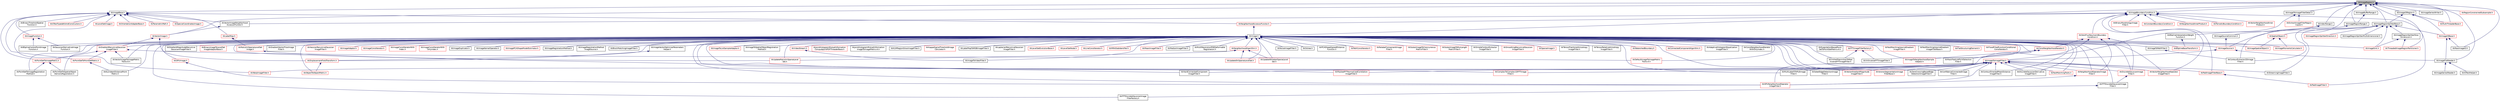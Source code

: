 digraph "itkImageRegion.h"
{
 // LATEX_PDF_SIZE
  edge [fontname="Helvetica",fontsize="10",labelfontname="Helvetica",labelfontsize="10"];
  node [fontname="Helvetica",fontsize="10",shape=record];
  Node1 [label="itkImageRegion.h",height=0.2,width=0.4,color="black", fillcolor="grey75", style="filled", fontcolor="black",tooltip=" "];
  Node1 -> Node2 [dir="back",color="midnightblue",fontsize="10",style="solid",fontname="Helvetica"];
  Node2 [label="itkImage.h",height=0.2,width=0.4,color="black", fillcolor="white", style="filled",URL="$itkImage_8h.html",tooltip=" "];
  Node2 -> Node3 [dir="back",color="midnightblue",fontsize="10",style="solid",fontname="Helvetica"];
  Node3 [label="itkAdaptiveHistogramEqualization\lImageFilter.h",height=0.2,width=0.4,color="black", fillcolor="white", style="filled",URL="$itkAdaptiveHistogramEqualizationImageFilter_8h.html",tooltip=" "];
  Node2 -> Node4 [dir="back",color="midnightblue",fontsize="10",style="solid",fontname="Helvetica"];
  Node4 [label="itkBSplineBaseTransform.h",height=0.2,width=0.4,color="red", fillcolor="white", style="filled",URL="$itkBSplineBaseTransform_8h.html",tooltip=" "];
  Node2 -> Node27 [dir="back",color="midnightblue",fontsize="10",style="solid",fontname="Helvetica"];
  Node27 [label="itkBSplineControlPointImage\lFunction.h",height=0.2,width=0.4,color="black", fillcolor="white", style="filled",URL="$itkBSplineControlPointImageFunction_8h.html",tooltip=" "];
  Node2 -> Node28 [dir="back",color="midnightblue",fontsize="10",style="solid",fontname="Helvetica"];
  Node28 [label="itkBinaryImageToLevelSet\lImageAdaptorBase.h",height=0.2,width=0.4,color="red", fillcolor="white", style="filled",URL="$itkBinaryImageToLevelSetImageAdaptorBase_8h.html",tooltip=" "];
  Node2 -> Node30 [dir="back",color="midnightblue",fontsize="10",style="solid",fontname="Helvetica"];
  Node30 [label="itkBlockMatchingImageFilter.h",height=0.2,width=0.4,color="black", fillcolor="white", style="filled",URL="$itkBlockMatchingImageFilter_8h.html",tooltip=" "];
  Node2 -> Node31 [dir="back",color="midnightblue",fontsize="10",style="solid",fontname="Helvetica"];
  Node31 [label="itkComplexToComplex1DFFTImage\lFilter.h",height=0.2,width=0.4,color="red", fillcolor="white", style="filled",URL="$itkComplexToComplex1DFFTImageFilter_8h.html",tooltip=" "];
  Node2 -> Node34 [dir="back",color="midnightblue",fontsize="10",style="solid",fontname="Helvetica"];
  Node34 [label="itkConfidenceConnectedImage\lFilter.h",height=0.2,width=0.4,color="black", fillcolor="white", style="filled",URL="$itkConfidenceConnectedImageFilter_8h.html",tooltip=" "];
  Node2 -> Node35 [dir="back",color="midnightblue",fontsize="10",style="solid",fontname="Helvetica"];
  Node35 [label="itkConnectedComponentAlgorithm.h",height=0.2,width=0.4,color="red", fillcolor="white", style="filled",URL="$itkConnectedComponentAlgorithm_8h.html",tooltip=" "];
  Node2 -> Node39 [dir="back",color="midnightblue",fontsize="10",style="solid",fontname="Helvetica"];
  Node39 [label="itkConstNeighborhoodIterator.h",height=0.2,width=0.4,color="red", fillcolor="white", style="filled",URL="$itkConstNeighborhoodIterator_8h.html",tooltip=" "];
  Node39 -> Node135 [dir="back",color="midnightblue",fontsize="10",style="solid",fontname="Helvetica"];
  Node135 [label="itkImageToNeighborhoodSample\lAdaptor.h",height=0.2,width=0.4,color="red", fillcolor="white", style="filled",URL="$itkImageToNeighborhoodSampleAdaptor_8h.html",tooltip=" "];
  Node39 -> Node144 [dir="back",color="midnightblue",fontsize="10",style="solid",fontname="Helvetica"];
  Node144 [label="itkMaskFeaturePointSelection\lFilter.h",height=0.2,width=0.4,color="black", fillcolor="white", style="filled",URL="$itkMaskFeaturePointSelectionFilter_8h.html",tooltip=" "];
  Node2 -> Node208 [dir="back",color="midnightblue",fontsize="10",style="solid",fontname="Helvetica"];
  Node208 [label="itkConstNeighborhoodIterator\lWithOnlyIndex.h",height=0.2,width=0.4,color="black", fillcolor="white", style="filled",URL="$itkConstNeighborhoodIteratorWithOnlyIndex_8h.html",tooltip=" "];
  Node2 -> Node209 [dir="back",color="midnightblue",fontsize="10",style="solid",fontname="Helvetica"];
  Node209 [label="itkContourDirectedMeanDistance\lImageFilter.h",height=0.2,width=0.4,color="black", fillcolor="white", style="filled",URL="$itkContourDirectedMeanDistanceImageFilter_8h.html",tooltip=" "];
  Node2 -> Node210 [dir="back",color="midnightblue",fontsize="10",style="solid",fontname="Helvetica"];
  Node210 [label="itkDefaultImageToImageMetric\lTraitsv4.h",height=0.2,width=0.4,color="red", fillcolor="white", style="filled",URL="$itkDefaultImageToImageMetricTraitsv4_8h.html",tooltip=" "];
  Node2 -> Node222 [dir="back",color="midnightblue",fontsize="10",style="solid",fontname="Helvetica"];
  Node222 [label="itkDiscreteGaussianDerivative\lImageFilter.h",height=0.2,width=0.4,color="black", fillcolor="white", style="filled",URL="$itkDiscreteGaussianDerivativeImageFilter_8h.html",tooltip=" "];
  Node2 -> Node223 [dir="back",color="midnightblue",fontsize="10",style="solid",fontname="Helvetica"];
  Node223 [label="itkDiscreteGaussianImage\lFilter.h",height=0.2,width=0.4,color="red", fillcolor="white", style="filled",URL="$itkDiscreteGaussianImageFilter_8h.html",tooltip=" "];
  Node223 -> Node224 [dir="back",color="midnightblue",fontsize="10",style="solid",fontname="Helvetica"];
  Node224 [label="itkFFTDiscreteGaussianImage\lFilter.h",height=0.2,width=0.4,color="black", fillcolor="white", style="filled",URL="$itkFFTDiscreteGaussianImageFilter_8h.html",tooltip=" "];
  Node224 -> Node225 [dir="back",color="midnightblue",fontsize="10",style="solid",fontname="Helvetica"];
  Node225 [label="itkFFTDiscreteGaussianImage\lFilterFactory.h",height=0.2,width=0.4,color="black", fillcolor="white", style="filled",URL="$itkFFTDiscreteGaussianImageFilterFactory_8h.html",tooltip=" "];
  Node2 -> Node227 [dir="back",color="midnightblue",fontsize="10",style="solid",fontname="Helvetica"];
  Node227 [label="itkDisplacementFieldTransform.h",height=0.2,width=0.4,color="red", fillcolor="white", style="filled",URL="$itkDisplacementFieldTransform_8h.html",tooltip=" "];
  Node227 -> Node233 [dir="back",color="midnightblue",fontsize="10",style="solid",fontname="Helvetica"];
  Node233 [label="itkObjectToObjectMetric.h",height=0.2,width=0.4,color="red", fillcolor="white", style="filled",URL="$itkObjectToObjectMetric_8h.html",tooltip=" "];
  Node2 -> Node245 [dir="back",color="midnightblue",fontsize="10",style="solid",fontname="Helvetica"];
  Node245 [label="itkEuclideanDistancePoint\lMetric.h",height=0.2,width=0.4,color="black", fillcolor="white", style="filled",URL="$itkEuclideanDistancePointMetric_8h.html",tooltip=" "];
  Node2 -> Node238 [dir="back",color="midnightblue",fontsize="10",style="solid",fontname="Helvetica"];
  Node238 [label="itkExpectationBasedPoint\lSetToPointSetMetricv4.h",height=0.2,width=0.4,color="black", fillcolor="white", style="filled",URL="$itkExpectationBasedPointSetToPointSetMetricv4_8h.html",tooltip=" "];
  Node2 -> Node224 [dir="back",color="midnightblue",fontsize="10",style="solid",fontname="Helvetica"];
  Node2 -> Node225 [dir="back",color="midnightblue",fontsize="10",style="solid",fontname="Helvetica"];
  Node2 -> Node246 [dir="back",color="midnightblue",fontsize="10",style="solid",fontname="Helvetica"];
  Node246 [label="itkFFTImageFilterFactory.h",height=0.2,width=0.4,color="red", fillcolor="white", style="filled",URL="$itkFFTImageFilterFactory_8h.html",tooltip=" "];
  Node246 -> Node257 [dir="back",color="midnightblue",fontsize="10",style="solid",fontname="Helvetica"];
  Node257 [label="itkVnlHalfHermitianToReal\lInverseFFTImageFilter.h",height=0.2,width=0.4,color="black", fillcolor="white", style="filled",URL="$itkVnlHalfHermitianToRealInverseFFTImageFilter_8h.html",tooltip=" "];
  Node246 -> Node259 [dir="back",color="midnightblue",fontsize="10",style="solid",fontname="Helvetica"];
  Node259 [label="itkVnlInverseFFTImageFilter.h",height=0.2,width=0.4,color="black", fillcolor="white", style="filled",URL="$itkVnlInverseFFTImageFilter_8h.html",tooltip=" "];
  Node2 -> Node261 [dir="back",color="midnightblue",fontsize="10",style="solid",fontname="Helvetica"];
  Node261 [label="itkFastMarchingTraits.h",height=0.2,width=0.4,color="red", fillcolor="white", style="filled",URL="$itkFastMarchingTraits_8h.html",tooltip=" "];
  Node2 -> Node269 [dir="back",color="midnightblue",fontsize="10",style="solid",fontname="Helvetica"];
  Node269 [label="itkFastMarchingUpwindGradient\lImageFilter.h",height=0.2,width=0.4,color="red", fillcolor="white", style="filled",URL="$itkFastMarchingUpwindGradientImageFilter_8h.html",tooltip=" "];
  Node2 -> Node185 [dir="back",color="midnightblue",fontsize="10",style="solid",fontname="Helvetica"];
  Node185 [label="itkFastMarchingUpwindGradient\lImageFilterBase.h",height=0.2,width=0.4,color="black", fillcolor="white", style="filled",URL="$itkFastMarchingUpwindGradientImageFilterBase_8h.html",tooltip=" "];
  Node2 -> Node271 [dir="back",color="midnightblue",fontsize="10",style="solid",fontname="Helvetica"];
  Node271 [label="itkFlatStructuringElement.h",height=0.2,width=0.4,color="red", fillcolor="white", style="filled",URL="$itkFlatStructuringElement_8h.html",tooltip=" "];
  Node2 -> Node274 [dir="back",color="midnightblue",fontsize="10",style="solid",fontname="Helvetica"];
  Node274 [label="itkFloodFilledFunctionConditional\lConstIterator.h",height=0.2,width=0.4,color="red", fillcolor="white", style="filled",URL="$itkFloodFilledFunctionConditionalConstIterator_8h.html",tooltip=" "];
  Node2 -> Node279 [dir="back",color="midnightblue",fontsize="10",style="solid",fontname="Helvetica"];
  Node279 [label="itkGPUImage.h",height=0.2,width=0.4,color="red", fillcolor="white", style="filled",URL="$itkGPUImage_8h.html",tooltip=" "];
  Node279 -> Node289 [dir="back",color="midnightblue",fontsize="10",style="solid",fontname="Helvetica"];
  Node289 [label="itkGPUNeighborhoodOperator\lImageFilter.h",height=0.2,width=0.4,color="red", fillcolor="white", style="filled",URL="$itkGPUNeighborhoodOperatorImageFilter_8h.html",tooltip=" "];
  Node2 -> Node289 [dir="back",color="midnightblue",fontsize="10",style="solid",fontname="Helvetica"];
  Node2 -> Node291 [dir="back",color="midnightblue",fontsize="10",style="solid",fontname="Helvetica"];
  Node291 [label="itkGaussianDerivativeImage\lFunction.h",height=0.2,width=0.4,color="black", fillcolor="white", style="filled",URL="$itkGaussianDerivativeImageFunction_8h.html",tooltip=" "];
  Node2 -> Node292 [dir="back",color="midnightblue",fontsize="10",style="solid",fontname="Helvetica"];
  Node292 [label="itkGradientMagnitudeRecursive\lGaussianImageFilter.h",height=0.2,width=0.4,color="black", fillcolor="white", style="filled",URL="$itkGradientMagnitudeRecursiveGaussianImageFilter_8h.html",tooltip=" "];
  Node2 -> Node293 [dir="back",color="midnightblue",fontsize="10",style="solid",fontname="Helvetica"];
  Node293 [label="itkGradientRecursiveGaussian\lImageFilter.h",height=0.2,width=0.4,color="red", fillcolor="white", style="filled",URL="$itkGradientRecursiveGaussianImageFilter_8h.html",tooltip=" "];
  Node293 -> Node210 [dir="back",color="midnightblue",fontsize="10",style="solid",fontname="Helvetica"];
  Node293 -> Node294 [dir="back",color="midnightblue",fontsize="10",style="solid",fontname="Helvetica"];
  Node294 [label="itkPointSetToImageMetric.h",height=0.2,width=0.4,color="red", fillcolor="white", style="filled",URL="$itkPointSetToImageMetric_8h.html",tooltip=" "];
  Node294 -> Node298 [dir="back",color="midnightblue",fontsize="10",style="solid",fontname="Helvetica"];
  Node298 [label="itkPointSetToImageRegistration\lMethod.h",height=0.2,width=0.4,color="black", fillcolor="white", style="filled",URL="$itkPointSetToImageRegistrationMethod_8h.html",tooltip=" "];
  Node294 -> Node299 [dir="back",color="midnightblue",fontsize="10",style="solid",fontname="Helvetica"];
  Node299 [label="itkPointSetToSpatialObject\lDemonsRegistration.h",height=0.2,width=0.4,color="black", fillcolor="white", style="filled",URL="$itkPointSetToSpatialObjectDemonsRegistration_8h.html",tooltip=" "];
  Node293 -> Node300 [dir="back",color="midnightblue",fontsize="10",style="solid",fontname="Helvetica"];
  Node300 [label="itkPointSetToPointSetMetric.h",height=0.2,width=0.4,color="red", fillcolor="white", style="filled",URL="$itkPointSetToPointSetMetric_8h.html",tooltip=" "];
  Node300 -> Node245 [dir="back",color="midnightblue",fontsize="10",style="solid",fontname="Helvetica"];
  Node293 -> Node302 [dir="back",color="midnightblue",fontsize="10",style="solid",fontname="Helvetica"];
  Node302 [label="itkVectorImageToImageMetric\lTraitsv4.h",height=0.2,width=0.4,color="black", fillcolor="white", style="filled",URL="$itkVectorImageToImageMetricTraitsv4_8h.html",tooltip=" "];
  Node2 -> Node303 [dir="back",color="midnightblue",fontsize="10",style="solid",fontname="Helvetica"];
  Node303 [label="itkGradientVectorFlowImage\lFilter.h",height=0.2,width=0.4,color="black", fillcolor="white", style="filled",URL="$itkGradientVectorFlowImageFilter_8h.html",tooltip=" "];
  Node2 -> Node304 [dir="back",color="midnightblue",fontsize="10",style="solid",fontname="Helvetica"];
  Node304 [label="itkHardConnectedComponent\lImageFilter.h",height=0.2,width=0.4,color="black", fillcolor="white", style="filled",URL="$itkHardConnectedComponentImageFilter_8h.html",tooltip=" "];
  Node2 -> Node305 [dir="back",color="midnightblue",fontsize="10",style="solid",fontname="Helvetica"];
  Node305 [label="itkHessianRecursiveGaussian\lImageFilter.h",height=0.2,width=0.4,color="red", fillcolor="white", style="filled",URL="$itkHessianRecursiveGaussianImageFilter_8h.html",tooltip=" "];
  Node2 -> Node307 [dir="back",color="midnightblue",fontsize="10",style="solid",fontname="Helvetica"];
  Node307 [label="itkImageAdaptor.h",height=0.2,width=0.4,color="red", fillcolor="white", style="filled",URL="$itkImageAdaptor_8h.html",tooltip=" "];
  Node2 -> Node334 [dir="back",color="midnightblue",fontsize="10",style="solid",fontname="Helvetica"];
  Node334 [label="itkImageConstIterator.h",height=0.2,width=0.4,color="red", fillcolor="white", style="filled",URL="$itkImageConstIterator_8h.html",tooltip=" "];
  Node2 -> Node381 [dir="back",color="midnightblue",fontsize="10",style="solid",fontname="Helvetica"];
  Node381 [label="itkImageConstIteratorWith\lIndex.h",height=0.2,width=0.4,color="red", fillcolor="white", style="filled",URL="$itkImageConstIteratorWithIndex_8h.html",tooltip=" "];
  Node2 -> Node525 [dir="back",color="midnightblue",fontsize="10",style="solid",fontname="Helvetica"];
  Node525 [label="itkImageConstIteratorWith\lOnlyIndex.h",height=0.2,width=0.4,color="red", fillcolor="white", style="filled",URL="$itkImageConstIteratorWithOnlyIndex_8h.html",tooltip=" "];
  Node2 -> Node528 [dir="back",color="midnightblue",fontsize="10",style="solid",fontname="Helvetica"];
  Node528 [label="itkImageDuplicator.h",height=0.2,width=0.4,color="black", fillcolor="white", style="filled",URL="$itkImageDuplicator_8h.html",tooltip=" "];
  Node2 -> Node529 [dir="back",color="midnightblue",fontsize="10",style="solid",fontname="Helvetica"];
  Node529 [label="itkImageKernelOperator.h",height=0.2,width=0.4,color="black", fillcolor="white", style="filled",URL="$itkImageKernelOperator_8h.html",tooltip=" "];
  Node2 -> Node530 [dir="back",color="midnightblue",fontsize="10",style="solid",fontname="Helvetica"];
  Node530 [label="itkImageMomentsCalculator.h",height=0.2,width=0.4,color="red", fillcolor="white", style="filled",URL="$itkImageMomentsCalculator_8h.html",tooltip=" "];
  Node2 -> Node355 [dir="back",color="midnightblue",fontsize="10",style="solid",fontname="Helvetica"];
  Node355 [label="itkImagePCAShapeModelEstimator.h",height=0.2,width=0.4,color="red", fillcolor="white", style="filled",URL="$itkImagePCAShapeModelEstimator_8h.html",tooltip=" "];
  Node2 -> Node17 [dir="back",color="midnightblue",fontsize="10",style="solid",fontname="Helvetica"];
  Node17 [label="itkImageRegistrationMethod.h",height=0.2,width=0.4,color="black", fillcolor="white", style="filled",URL="$itkImageRegistrationMethod_8h.html",tooltip=" "];
  Node2 -> Node406 [dir="back",color="midnightblue",fontsize="10",style="solid",fontname="Helvetica"];
  Node406 [label="itkImageRegistrationMethod\lImageSource.h",height=0.2,width=0.4,color="black", fillcolor="white", style="filled",URL="$itkImageRegistrationMethodImageSource_8h.html",tooltip=" "];
  Node2 -> Node533 [dir="back",color="midnightblue",fontsize="10",style="solid",fontname="Helvetica"];
  Node533 [label="itkImageSink.h",height=0.2,width=0.4,color="red", fillcolor="white", style="filled",URL="$itkImageSink_8h.html",tooltip=" "];
  Node2 -> Node553 [dir="back",color="midnightblue",fontsize="10",style="solid",fontname="Helvetica"];
  Node553 [label="itkImageSource.h",height=0.2,width=0.4,color="red", fillcolor="white", style="filled",URL="$itkImageSource_8h.html",tooltip=" "];
  Node553 -> Node560 [dir="back",color="midnightblue",fontsize="10",style="solid",fontname="Helvetica"];
  Node560 [label="itkImageFileReader.h",height=0.2,width=0.4,color="black", fillcolor="white", style="filled",URL="$itkImageFileReader_8h.html",tooltip=" "];
  Node560 -> Node561 [dir="back",color="midnightblue",fontsize="10",style="solid",fontname="Helvetica"];
  Node561 [label="itkIOTestHelper.h",height=0.2,width=0.4,color="black", fillcolor="white", style="filled",URL="$itkIOTestHelper_8h.html",tooltip=" "];
  Node560 -> Node562 [dir="back",color="midnightblue",fontsize="10",style="solid",fontname="Helvetica"];
  Node562 [label="itkImageSeriesReader.h",height=0.2,width=0.4,color="black", fillcolor="white", style="filled",URL="$itkImageSeriesReader_8h.html",tooltip=" "];
  Node553 -> Node563 [dir="back",color="midnightblue",fontsize="10",style="solid",fontname="Helvetica"];
  Node563 [label="itkImageToImageFilter.h",height=0.2,width=0.4,color="red", fillcolor="white", style="filled",URL="$itkImageToImageFilter_8h.html",tooltip=" "];
  Node563 -> Node31 [dir="back",color="midnightblue",fontsize="10",style="solid",fontname="Helvetica"];
  Node563 -> Node34 [dir="back",color="midnightblue",fontsize="10",style="solid",fontname="Helvetica"];
  Node563 -> Node209 [dir="back",color="midnightblue",fontsize="10",style="solid",fontname="Helvetica"];
  Node563 -> Node222 [dir="back",color="midnightblue",fontsize="10",style="solid",fontname="Helvetica"];
  Node563 -> Node223 [dir="back",color="midnightblue",fontsize="10",style="solid",fontname="Helvetica"];
  Node563 -> Node261 [dir="back",color="midnightblue",fontsize="10",style="solid",fontname="Helvetica"];
  Node563 -> Node289 [dir="back",color="midnightblue",fontsize="10",style="solid",fontname="Helvetica"];
  Node563 -> Node304 [dir="back",color="midnightblue",fontsize="10",style="solid",fontname="Helvetica"];
  Node563 -> Node726 [dir="back",color="midnightblue",fontsize="10",style="solid",fontname="Helvetica"];
  Node726 [label="itkMaskedFFTNormalizedCorrelation\lImageFilter.h",height=0.2,width=0.4,color="red", fillcolor="white", style="filled",URL="$itkMaskedFFTNormalizedCorrelationImageFilter_8h.html",tooltip=" "];
  Node563 -> Node372 [dir="back",color="midnightblue",fontsize="10",style="solid",fontname="Helvetica"];
  Node372 [label="itkMultiLabelSTAPLEImage\lFilter.h",height=0.2,width=0.4,color="black", fillcolor="white", style="filled",URL="$itkMultiLabelSTAPLEImageFilter_8h.html",tooltip=" "];
  Node563 -> Node734 [dir="back",color="midnightblue",fontsize="10",style="solid",fontname="Helvetica"];
  Node734 [label="itkNeighborhoodOperatorImage\lFilter.h",height=0.2,width=0.4,color="red", fillcolor="white", style="filled",URL="$itkNeighborhoodOperatorImageFilter_8h.html",tooltip=" "];
  Node734 -> Node289 [dir="back",color="midnightblue",fontsize="10",style="solid",fontname="Helvetica"];
  Node563 -> Node739 [dir="back",color="midnightblue",fontsize="10",style="solid",fontname="Helvetica"];
  Node739 [label="itkPadImageFilterBase.h",height=0.2,width=0.4,color="red", fillcolor="white", style="filled",URL="$itkPadImageFilterBase_8h.html",tooltip=" "];
  Node739 -> Node741 [dir="back",color="midnightblue",fontsize="10",style="solid",fontname="Helvetica"];
  Node741 [label="itkPadImageFilter.h",height=0.2,width=0.4,color="red", fillcolor="white", style="filled",URL="$itkPadImageFilter_8h.html",tooltip=" "];
  Node563 -> Node772 [dir="back",color="midnightblue",fontsize="10",style="solid",fontname="Helvetica"];
  Node772 [label="itkSobelEdgeDetectionImage\lFilter.h",height=0.2,width=0.4,color="black", fillcolor="white", style="filled",URL="$itkSobelEdgeDetectionImageFilter_8h.html",tooltip=" "];
  Node563 -> Node773 [dir="back",color="midnightblue",fontsize="10",style="solid",fontname="Helvetica"];
  Node773 [label="itkStreamingImageFilter.h",height=0.2,width=0.4,color="black", fillcolor="white", style="filled",URL="$itkStreamingImageFilter_8h.html",tooltip=" "];
  Node563 -> Node203 [dir="back",color="midnightblue",fontsize="10",style="solid",fontname="Helvetica"];
  Node203 [label="itkVectorGradientMagnitude\lImageFilter.h",height=0.2,width=0.4,color="red", fillcolor="white", style="filled",URL="$itkVectorGradientMagnitudeImageFilter_8h.html",tooltip=" "];
  Node563 -> Node779 [dir="back",color="midnightblue",fontsize="10",style="solid",fontname="Helvetica"];
  Node779 [label="itkVectorNeighborhoodOperator\lImageFilter.h",height=0.2,width=0.4,color="red", fillcolor="white", style="filled",URL="$itkVectorNeighborhoodOperatorImageFilter_8h.html",tooltip=" "];
  Node563 -> Node780 [dir="back",color="midnightblue",fontsize="10",style="solid",fontname="Helvetica"];
  Node780 [label="itkVoronoiSegmentationImage\lFilterBase.h",height=0.2,width=0.4,color="red", fillcolor="white", style="filled",URL="$itkVoronoiSegmentationImageFilterBase_8h.html",tooltip=" "];
  Node563 -> Node787 [dir="back",color="midnightblue",fontsize="10",style="solid",fontname="Helvetica"];
  Node787 [label="itkWarpImageFilter.h",height=0.2,width=0.4,color="red", fillcolor="white", style="filled",URL="$itkWarpImageFilter_8h.html",tooltip=" "];
  Node563 -> Node790 [dir="back",color="midnightblue",fontsize="10",style="solid",fontname="Helvetica"];
  Node790 [label="itkZeroCrossingBasedEdge\lDetectionImageFilter.h",height=0.2,width=0.4,color="black", fillcolor="white", style="filled",URL="$itkZeroCrossingBasedEdgeDetectionImageFilter_8h.html",tooltip=" "];
  Node2 -> Node802 [dir="back",color="midnightblue",fontsize="10",style="solid",fontname="Helvetica"];
  Node802 [label="itkImageSpatialObject.h",height=0.2,width=0.4,color="red", fillcolor="white", style="filled",URL="$itkImageSpatialObject_8h.html",tooltip=" "];
  Node2 -> Node360 [dir="back",color="midnightblue",fontsize="10",style="solid",fontname="Helvetica"];
  Node360 [label="itkImageToListSampleAdaptor.h",height=0.2,width=0.4,color="red", fillcolor="white", style="filled",URL="$itkImageToListSampleAdaptor_8h.html",tooltip=" "];
  Node2 -> Node135 [dir="back",color="midnightblue",fontsize="10",style="solid",fontname="Helvetica"];
  Node2 -> Node804 [dir="back",color="midnightblue",fontsize="10",style="solid",fontname="Helvetica"];
  Node804 [label="itkImageToPathFilter.h",height=0.2,width=0.4,color="black", fillcolor="white", style="filled",URL="$itkImageToPathFilter_8h.html",tooltip=" "];
  Node804 -> Node349 [dir="back",color="midnightblue",fontsize="10",style="solid",fontname="Helvetica"];
  Node349 [label="itkContourExtractor2DImage\lFilter.h",height=0.2,width=0.4,color="black", fillcolor="white", style="filled",URL="$itkContourExtractor2DImageFilter_8h.html",tooltip=" "];
  Node2 -> Node805 [dir="back",color="midnightblue",fontsize="10",style="solid",fontname="Helvetica"];
  Node805 [label="itkImageToSpatialObjectRegistration\lMethod.h",height=0.2,width=0.4,color="black", fillcolor="white", style="filled",URL="$itkImageToSpatialObjectRegistrationMethod_8h.html",tooltip=" "];
  Node2 -> Node806 [dir="back",color="midnightblue",fontsize="10",style="solid",fontname="Helvetica"];
  Node806 [label="itkImageToVideoFilter.h",height=0.2,width=0.4,color="black", fillcolor="white", style="filled",URL="$itkImageToVideoFilter_8h.html",tooltip=" "];
  Node2 -> Node807 [dir="back",color="midnightblue",fontsize="10",style="solid",fontname="Helvetica"];
  Node807 [label="itkImageVectorOptimizerParameters\lHelper.h",height=0.2,width=0.4,color="black", fillcolor="white", style="filled",URL="$itkImageVectorOptimizerParametersHelper_8h.html",tooltip=" "];
  Node807 -> Node227 [dir="back",color="midnightblue",fontsize="10",style="solid",fontname="Helvetica"];
  Node2 -> Node808 [dir="back",color="midnightblue",fontsize="10",style="solid",fontname="Helvetica"];
  Node808 [label="itkJointHistogramMutualInformation\lComputeJointPDFThreaderBase.h",height=0.2,width=0.4,color="red", fillcolor="white", style="filled",URL="$itkJointHistogramMutualInformationComputeJointPDFThreaderBase_8h.html",tooltip=" "];
  Node2 -> Node219 [dir="back",color="midnightblue",fontsize="10",style="solid",fontname="Helvetica"];
  Node219 [label="itkJointHistogramMutualInformation\lImageToImageMetricv4.h",height=0.2,width=0.4,color="black", fillcolor="white", style="filled",URL="$itkJointHistogramMutualInformationImageToImageMetricv4_8h.html",tooltip=" "];
  Node2 -> Node367 [dir="back",color="midnightblue",fontsize="10",style="solid",fontname="Helvetica"];
  Node367 [label="itkKLMRegionGrowImageFilter.h",height=0.2,width=0.4,color="black", fillcolor="white", style="filled",URL="$itkKLMRegionGrowImageFilter_8h.html",tooltip=" "];
  Node2 -> Node810 [dir="back",color="midnightblue",fontsize="10",style="solid",fontname="Helvetica"];
  Node810 [label="itkKappaSigmaThresholdImage\lCalculator.h",height=0.2,width=0.4,color="red", fillcolor="white", style="filled",URL="$itkKappaSigmaThresholdImageCalculator_8h.html",tooltip=" "];
  Node2 -> Node720 [dir="back",color="midnightblue",fontsize="10",style="solid",fontname="Helvetica"];
  Node720 [label="itkLabelMapToRGBImageFilter.h",height=0.2,width=0.4,color="black", fillcolor="white", style="filled",URL="$itkLabelMapToRGBImageFilter_8h.html",tooltip=" "];
  Node2 -> Node660 [dir="back",color="midnightblue",fontsize="10",style="solid",fontname="Helvetica"];
  Node660 [label="itkLaplacianRecursiveGaussian\lImageFilter.h",height=0.2,width=0.4,color="black", fillcolor="white", style="filled",URL="$itkLaplacianRecursiveGaussianImageFilter_8h.html",tooltip=" "];
  Node2 -> Node410 [dir="back",color="midnightblue",fontsize="10",style="solid",fontname="Helvetica"];
  Node410 [label="itkLevelSetEvolutionBase.h",height=0.2,width=0.4,color="red", fillcolor="white", style="filled",URL="$itkLevelSetEvolutionBase_8h.html",tooltip=" "];
  Node2 -> Node811 [dir="back",color="midnightblue",fontsize="10",style="solid",fontname="Helvetica"];
  Node811 [label="itkLevelSetNode.h",height=0.2,width=0.4,color="red", fillcolor="white", style="filled",URL="$itkLevelSetNode_8h.html",tooltip=" "];
  Node2 -> Node817 [dir="back",color="midnightblue",fontsize="10",style="solid",fontname="Helvetica"];
  Node817 [label="itkLineConstIterator.h",height=0.2,width=0.4,color="red", fillcolor="white", style="filled",URL="$itkLineConstIterator_8h.html",tooltip=" "];
  Node2 -> Node819 [dir="back",color="midnightblue",fontsize="10",style="solid",fontname="Helvetica"];
  Node819 [label="itkMRASlabIdentifier.h",height=0.2,width=0.4,color="red", fillcolor="white", style="filled",URL="$itkMRASlabIdentifier_8h.html",tooltip=" "];
  Node2 -> Node820 [dir="back",color="midnightblue",fontsize="10",style="solid",fontname="Helvetica"];
  Node820 [label="itkMalcolmSparseLevelSet\lImage.h",height=0.2,width=0.4,color="red", fillcolor="white", style="filled",URL="$itkMalcolmSparseLevelSetImage_8h.html",tooltip=" "];
  Node820 -> Node175 [dir="back",color="midnightblue",fontsize="10",style="solid",fontname="Helvetica"];
  Node175 [label="itkUpdateMalcolmSparseLevel\lSet.h",height=0.2,width=0.4,color="red", fillcolor="white", style="filled",URL="$itkUpdateMalcolmSparseLevelSet_8h.html",tooltip=" "];
  Node2 -> Node144 [dir="back",color="midnightblue",fontsize="10",style="solid",fontname="Helvetica"];
  Node2 -> Node726 [dir="back",color="midnightblue",fontsize="10",style="solid",fontname="Helvetica"];
  Node2 -> Node452 [dir="back",color="midnightblue",fontsize="10",style="solid",fontname="Helvetica"];
  Node452 [label="itkMeanImageFilter.h",height=0.2,width=0.4,color="red", fillcolor="white", style="filled",URL="$itkMeanImageFilter_8h.html",tooltip=" "];
  Node2 -> Node453 [dir="back",color="midnightblue",fontsize="10",style="solid",fontname="Helvetica"];
  Node453 [label="itkMedianImageFilter.h",height=0.2,width=0.4,color="black", fillcolor="white", style="filled",URL="$itkMedianImageFilter_8h.html",tooltip=" "];
  Node2 -> Node372 [dir="back",color="midnightblue",fontsize="10",style="solid",fontname="Helvetica"];
  Node2 -> Node81 [dir="back",color="midnightblue",fontsize="10",style="solid",fontname="Helvetica"];
  Node81 [label="itkMultiResolutionPDEDeformable\lRegistration.h",height=0.2,width=0.4,color="black", fillcolor="white", style="filled",URL="$itkMultiResolutionPDEDeformableRegistration_8h.html",tooltip=" "];
  Node2 -> Node198 [dir="back",color="midnightblue",fontsize="10",style="solid",fontname="Helvetica"];
  Node198 [label="itkNeighborhoodAlgorithm.h",height=0.2,width=0.4,color="red", fillcolor="white", style="filled",URL="$itkNeighborhoodAlgorithm_8h.html",tooltip=" "];
  Node198 -> Node175 [dir="back",color="midnightblue",fontsize="10",style="solid",fontname="Helvetica"];
  Node198 -> Node177 [dir="back",color="midnightblue",fontsize="10",style="solid",fontname="Helvetica"];
  Node177 [label="itkUpdateShiSparseLevelSet.h",height=0.2,width=0.4,color="red", fillcolor="white", style="filled",URL="$itkUpdateShiSparseLevelSet_8h.html",tooltip=" "];
  Node198 -> Node178 [dir="back",color="midnightblue",fontsize="10",style="solid",fontname="Helvetica"];
  Node178 [label="itkUpdateWhitakerSparseLevel\lSet.h",height=0.2,width=0.4,color="red", fillcolor="white", style="filled",URL="$itkUpdateWhitakerSparseLevelSet_8h.html",tooltip=" "];
  Node2 -> Node734 [dir="back",color="midnightblue",fontsize="10",style="solid",fontname="Helvetica"];
  Node2 -> Node454 [dir="back",color="midnightblue",fontsize="10",style="solid",fontname="Helvetica"];
  Node454 [label="itkNoiseImageFilter.h",height=0.2,width=0.4,color="black", fillcolor="white", style="filled",URL="$itkNoiseImageFilter_8h.html",tooltip=" "];
  Node2 -> Node233 [dir="back",color="midnightblue",fontsize="10",style="solid",fontname="Helvetica"];
  Node2 -> Node821 [dir="back",color="midnightblue",fontsize="10",style="solid",fontname="Helvetica"];
  Node821 [label="itkOctree.h",height=0.2,width=0.4,color="black", fillcolor="white", style="filled",URL="$itkOctree_8h.html",tooltip=" "];
  Node2 -> Node822 [dir="back",color="midnightblue",fontsize="10",style="solid",fontname="Helvetica"];
  Node822 [label="itkPCAShapeSignedDistance\lFunction.h",height=0.2,width=0.4,color="black", fillcolor="white", style="filled",URL="$itkPCAShapeSignedDistanceFunction_8h.html",tooltip=" "];
  Node2 -> Node823 [dir="back",color="midnightblue",fontsize="10",style="solid",fontname="Helvetica"];
  Node823 [label="itkPathConstIterator.h",height=0.2,width=0.4,color="red", fillcolor="white", style="filled",URL="$itkPathConstIterator_8h.html",tooltip=" "];
  Node2 -> Node298 [dir="back",color="midnightblue",fontsize="10",style="solid",fontname="Helvetica"];
  Node2 -> Node299 [dir="back",color="midnightblue",fontsize="10",style="solid",fontname="Helvetica"];
  Node2 -> Node661 [dir="back",color="midnightblue",fontsize="10",style="solid",fontname="Helvetica"];
  Node661 [label="itkRelabelComponentImage\lFilter.h",height=0.2,width=0.4,color="red", fillcolor="white", style="filled",URL="$itkRelabelComponentImageFilter_8h.html",tooltip=" "];
  Node2 -> Node825 [dir="back",color="midnightblue",fontsize="10",style="solid",fontname="Helvetica"];
  Node825 [label="itkScalarImageToCooccurrence\lMatrixFilter.h",height=0.2,width=0.4,color="red", fillcolor="white", style="filled",URL="$itkScalarImageToCooccurrenceMatrixFilter_8h.html",tooltip=" "];
  Node2 -> Node827 [dir="back",color="midnightblue",fontsize="10",style="solid",fontname="Helvetica"];
  Node827 [label="itkScalarImageToRunLength\lMatrixFilter.h",height=0.2,width=0.4,color="red", fillcolor="white", style="filled",URL="$itkScalarImageToRunLengthMatrixFilter_8h.html",tooltip=" "];
  Node2 -> Node455 [dir="back",color="midnightblue",fontsize="10",style="solid",fontname="Helvetica"];
  Node455 [label="itkSimpleContourExtractor\lImageFilter.h",height=0.2,width=0.4,color="black", fillcolor="white", style="filled",URL="$itkSimpleContourExtractorImageFilter_8h.html",tooltip=" "];
  Node2 -> Node457 [dir="back",color="midnightblue",fontsize="10",style="solid",fontname="Helvetica"];
  Node457 [label="itkSmoothingRecursiveGaussian\lImageFilter.h",height=0.2,width=0.4,color="red", fillcolor="white", style="filled",URL="$itkSmoothingRecursiveGaussianImageFilter_8h.html",tooltip=" "];
  Node2 -> Node772 [dir="back",color="midnightblue",fontsize="10",style="solid",fontname="Helvetica"];
  Node2 -> Node829 [dir="back",color="midnightblue",fontsize="10",style="solid",fontname="Helvetica"];
  Node829 [label="itkSparseImage.h",height=0.2,width=0.4,color="red", fillcolor="white", style="filled",URL="$itkSparseImage_8h.html",tooltip=" "];
  Node2 -> Node471 [dir="back",color="midnightblue",fontsize="10",style="solid",fontname="Helvetica"];
  Node471 [label="itkTensorFractionalAnisotropy\lImageFilter.h",height=0.2,width=0.4,color="black", fillcolor="white", style="filled",URL="$itkTensorFractionalAnisotropyImageFilter_8h.html",tooltip=" "];
  Node2 -> Node472 [dir="back",color="midnightblue",fontsize="10",style="solid",fontname="Helvetica"];
  Node472 [label="itkTensorRelativeAnisotropy\lImageFilter.h",height=0.2,width=0.4,color="black", fillcolor="white", style="filled",URL="$itkTensorRelativeAnisotropyImageFilter_8h.html",tooltip=" "];
  Node2 -> Node175 [dir="back",color="midnightblue",fontsize="10",style="solid",fontname="Helvetica"];
  Node2 -> Node177 [dir="back",color="midnightblue",fontsize="10",style="solid",fontname="Helvetica"];
  Node2 -> Node178 [dir="back",color="midnightblue",fontsize="10",style="solid",fontname="Helvetica"];
  Node2 -> Node203 [dir="back",color="midnightblue",fontsize="10",style="solid",fontname="Helvetica"];
  Node2 -> Node302 [dir="back",color="midnightblue",fontsize="10",style="solid",fontname="Helvetica"];
  Node2 -> Node779 [dir="back",color="midnightblue",fontsize="10",style="solid",fontname="Helvetica"];
  Node2 -> Node830 [dir="back",color="midnightblue",fontsize="10",style="solid",fontname="Helvetica"];
  Node830 [label="itkVideoStream.h",height=0.2,width=0.4,color="red", fillcolor="white", style="filled",URL="$itkVideoStream_8h.html",tooltip=" "];
  Node830 -> Node806 [dir="back",color="midnightblue",fontsize="10",style="solid",fontname="Helvetica"];
  Node2 -> Node257 [dir="back",color="midnightblue",fontsize="10",style="solid",fontname="Helvetica"];
  Node2 -> Node259 [dir="back",color="midnightblue",fontsize="10",style="solid",fontname="Helvetica"];
  Node2 -> Node780 [dir="back",color="midnightblue",fontsize="10",style="solid",fontname="Helvetica"];
  Node2 -> Node838 [dir="back",color="midnightblue",fontsize="10",style="solid",fontname="Helvetica"];
  Node838 [label="itkWatershedBoundary.h",height=0.2,width=0.4,color="red", fillcolor="white", style="filled",URL="$itkWatershedBoundary_8h.html",tooltip=" "];
  Node2 -> Node790 [dir="back",color="midnightblue",fontsize="10",style="solid",fontname="Helvetica"];
  Node1 -> Node843 [dir="back",color="midnightblue",fontsize="10",style="solid",fontname="Helvetica"];
  Node843 [label="itkImageBase.h",height=0.2,width=0.4,color="black", fillcolor="white", style="filled",URL="$itkImageBase_8h.html",tooltip=" "];
  Node843 -> Node844 [dir="back",color="midnightblue",fontsize="10",style="solid",fontname="Helvetica"];
  Node844 [label="itkBinaryThresholdSpatial\lFunction.h",height=0.2,width=0.4,color="black", fillcolor="white", style="filled",URL="$itkBinaryThresholdSpatialFunction_8h.html",tooltip=" "];
  Node843 -> Node845 [dir="back",color="midnightblue",fontsize="10",style="solid",fontname="Helvetica"];
  Node845 [label="itkGTestTypedefsAndConstructors.h",height=0.2,width=0.4,color="red", fillcolor="white", style="filled",URL="$itkGTestTypedefsAndConstructors_8h.html",tooltip=" "];
  Node843 -> Node847 [dir="back",color="midnightblue",fontsize="10",style="solid",fontname="Helvetica"];
  Node847 [label="itkImageFunction.h",height=0.2,width=0.4,color="red", fillcolor="white", style="filled",URL="$itkImageFunction_8h.html",tooltip=" "];
  Node847 -> Node27 [dir="back",color="midnightblue",fontsize="10",style="solid",fontname="Helvetica"];
  Node847 -> Node291 [dir="back",color="midnightblue",fontsize="10",style="solid",fontname="Helvetica"];
  Node843 -> Node874 [dir="back",color="midnightblue",fontsize="10",style="solid",fontname="Helvetica"];
  Node874 [label="itkLabelMap.h",height=0.2,width=0.4,color="red", fillcolor="white", style="filled",URL="$itkLabelMap_8h.html",tooltip=" "];
  Node874 -> Node820 [dir="back",color="midnightblue",fontsize="10",style="solid",fontname="Helvetica"];
  Node843 -> Node882 [dir="back",color="midnightblue",fontsize="10",style="solid",fontname="Helvetica"];
  Node882 [label="itkLevelSetImage.h",height=0.2,width=0.4,color="red", fillcolor="white", style="filled",URL="$itkLevelSetImage_8h.html",tooltip=" "];
  Node843 -> Node886 [dir="back",color="midnightblue",fontsize="10",style="solid",fontname="Helvetica"];
  Node886 [label="itkNeighborhoodAccessorFunctor.h",height=0.2,width=0.4,color="red", fillcolor="white", style="filled",URL="$itkNeighborhoodAccessorFunctor_8h.html",tooltip=" "];
  Node886 -> Node2 [dir="back",color="midnightblue",fontsize="10",style="solid",fontname="Helvetica"];
  Node843 -> Node888 [dir="back",color="midnightblue",fontsize="10",style="solid",fontname="Helvetica"];
  Node888 [label="itkOrientationAdapterBase.h",height=0.2,width=0.4,color="red", fillcolor="white", style="filled",URL="$itkOrientationAdapterBase_8h.html",tooltip=" "];
  Node843 -> Node890 [dir="back",color="midnightblue",fontsize="10",style="solid",fontname="Helvetica"];
  Node890 [label="itkParametricPath.h",height=0.2,width=0.4,color="red", fillcolor="white", style="filled",URL="$itkParametricPath_8h.html",tooltip=" "];
  Node843 -> Node294 [dir="back",color="midnightblue",fontsize="10",style="solid",fontname="Helvetica"];
  Node843 -> Node300 [dir="back",color="midnightblue",fontsize="10",style="solid",fontname="Helvetica"];
  Node843 -> Node896 [dir="back",color="midnightblue",fontsize="10",style="solid",fontname="Helvetica"];
  Node896 [label="itkSpecialCoordinatesImage.h",height=0.2,width=0.4,color="red", fillcolor="white", style="filled",URL="$itkSpecialCoordinatesImage_8h.html",tooltip=" "];
  Node843 -> Node897 [dir="back",color="midnightblue",fontsize="10",style="solid",fontname="Helvetica"];
  Node897 [label="itkVectorImageNeighborhood\lAccessorFunctor.h",height=0.2,width=0.4,color="black", fillcolor="white", style="filled",URL="$itkVectorImageNeighborhoodAccessorFunctor_8h.html",tooltip=" "];
  Node897 -> Node898 [dir="back",color="midnightblue",fontsize="10",style="solid",fontname="Helvetica"];
  Node898 [label="itkVectorImage.h",height=0.2,width=0.4,color="red", fillcolor="white", style="filled",URL="$itkVectorImage_8h.html",tooltip=" "];
  Node898 -> Node227 [dir="back",color="midnightblue",fontsize="10",style="solid",fontname="Helvetica"];
  Node898 -> Node293 [dir="back",color="midnightblue",fontsize="10",style="solid",fontname="Helvetica"];
  Node843 -> Node787 [dir="back",color="midnightblue",fontsize="10",style="solid",fontname="Helvetica"];
  Node1 -> Node899 [dir="back",color="midnightblue",fontsize="10",style="solid",fontname="Helvetica"];
  Node899 [label="itkImageBoundaryCondition.h",height=0.2,width=0.4,color="black", fillcolor="white", style="filled",URL="$itkImageBoundaryCondition_8h.html",tooltip=" "];
  Node899 -> Node147 [dir="back",color="midnightblue",fontsize="10",style="solid",fontname="Helvetica"];
  Node147 [label="itkBinaryMorphologyImage\lFilter.h",height=0.2,width=0.4,color="red", fillcolor="white", style="filled",URL="$itkBinaryMorphologyImageFilter_8h.html",tooltip=" "];
  Node899 -> Node900 [dir="back",color="midnightblue",fontsize="10",style="solid",fontname="Helvetica"];
  Node900 [label="itkConstantBoundaryCondition.h",height=0.2,width=0.4,color="red", fillcolor="white", style="filled",URL="$itkConstantBoundaryCondition_8h.html",tooltip=" "];
  Node899 -> Node886 [dir="back",color="midnightblue",fontsize="10",style="solid",fontname="Helvetica"];
  Node899 -> Node199 [dir="back",color="midnightblue",fontsize="10",style="solid",fontname="Helvetica"];
  Node199 [label="itkNeighborhoodInnerProduct.h",height=0.2,width=0.4,color="red", fillcolor="white", style="filled",URL="$itkNeighborhoodInnerProduct_8h.html",tooltip=" "];
  Node899 -> Node741 [dir="back",color="midnightblue",fontsize="10",style="solid",fontname="Helvetica"];
  Node899 -> Node739 [dir="back",color="midnightblue",fontsize="10",style="solid",fontname="Helvetica"];
  Node899 -> Node901 [dir="back",color="midnightblue",fontsize="10",style="solid",fontname="Helvetica"];
  Node901 [label="itkPeriodicBoundaryCondition.h",height=0.2,width=0.4,color="red", fillcolor="white", style="filled",URL="$itkPeriodicBoundaryCondition_8h.html",tooltip=" "];
  Node899 -> Node897 [dir="back",color="midnightblue",fontsize="10",style="solid",fontname="Helvetica"];
  Node899 -> Node205 [dir="back",color="midnightblue",fontsize="10",style="solid",fontname="Helvetica"];
  Node205 [label="itkVectorNeighborhoodInner\lProduct.h",height=0.2,width=0.4,color="red", fillcolor="white", style="filled",URL="$itkVectorNeighborhoodInnerProduct_8h.html",tooltip=" "];
  Node899 -> Node779 [dir="back",color="midnightblue",fontsize="10",style="solid",fontname="Helvetica"];
  Node899 -> Node902 [dir="back",color="midnightblue",fontsize="10",style="solid",fontname="Helvetica"];
  Node902 [label="itkZeroFluxNeumannBoundary\lCondition.h",height=0.2,width=0.4,color="red", fillcolor="white", style="filled",URL="$itkZeroFluxNeumannBoundaryCondition_8h.html",tooltip=" "];
  Node902 -> Node39 [dir="back",color="midnightblue",fontsize="10",style="solid",fontname="Helvetica"];
  Node902 -> Node223 [dir="back",color="midnightblue",fontsize="10",style="solid",fontname="Helvetica"];
  Node902 -> Node289 [dir="back",color="midnightblue",fontsize="10",style="solid",fontname="Helvetica"];
  Node902 -> Node734 [dir="back",color="midnightblue",fontsize="10",style="solid",fontname="Helvetica"];
  Node1 -> Node903 [dir="back",color="midnightblue",fontsize="10",style="solid",fontname="Helvetica"];
  Node903 [label="itkImageBufferRange.h",height=0.2,width=0.4,color="black", fillcolor="white", style="filled",URL="$itkImageBufferRange_8h.html",tooltip=" "];
  Node903 -> Node904 [dir="back",color="midnightblue",fontsize="10",style="solid",fontname="Helvetica"];
  Node904 [label="itkImageRegionRange.h",height=0.2,width=0.4,color="black", fillcolor="white", style="filled",URL="$itkImageRegionRange_8h.html",tooltip=" "];
  Node904 -> Node349 [dir="back",color="midnightblue",fontsize="10",style="solid",fontname="Helvetica"];
  Node1 -> Node560 [dir="back",color="midnightblue",fontsize="10",style="solid",fontname="Helvetica"];
  Node1 -> Node905 [dir="back",color="midnightblue",fontsize="10",style="solid",fontname="Helvetica"];
  Node905 [label="itkImageIORegion.h",height=0.2,width=0.4,color="black", fillcolor="white", style="filled",URL="$itkImageIORegion_8h.html",tooltip=" "];
  Node905 -> Node906 [dir="back",color="midnightblue",fontsize="10",style="solid",fontname="Helvetica"];
  Node906 [label="itkImageIOBase.h",height=0.2,width=0.4,color="red", fillcolor="white", style="filled",URL="$itkImageIOBase_8h.html",tooltip=" "];
  Node906 -> Node560 [dir="back",color="midnightblue",fontsize="10",style="solid",fontname="Helvetica"];
  Node906 -> Node944 [dir="back",color="midnightblue",fontsize="10",style="solid",fontname="Helvetica"];
  Node944 [label="itkRawImageIO.h",height=0.2,width=0.4,color="black", fillcolor="white", style="filled",URL="$itkRawImageIO_8h.html",tooltip=" "];
  Node905 -> Node965 [dir="back",color="midnightblue",fontsize="10",style="solid",fontname="Helvetica"];
  Node965 [label="itkImageRegionSplitterBase.h",height=0.2,width=0.4,color="black", fillcolor="white", style="filled",URL="$itkImageRegionSplitterBase_8h.html",tooltip=" "];
  Node965 -> Node906 [dir="back",color="midnightblue",fontsize="10",style="solid",fontname="Helvetica"];
  Node965 -> Node966 [dir="back",color="midnightblue",fontsize="10",style="solid",fontname="Helvetica"];
  Node966 [label="itkImageRegionSplitterDirection.h",height=0.2,width=0.4,color="red", fillcolor="white", style="filled",URL="$itkImageRegionSplitterDirection_8h.html",tooltip=" "];
  Node965 -> Node967 [dir="back",color="midnightblue",fontsize="10",style="solid",fontname="Helvetica"];
  Node967 [label="itkImageRegionSplitterMultidimensional.h",height=0.2,width=0.4,color="black", fillcolor="white", style="filled",URL="$itkImageRegionSplitterMultidimensional_8h.html",tooltip=" "];
  Node965 -> Node968 [dir="back",color="midnightblue",fontsize="10",style="solid",fontname="Helvetica"];
  Node968 [label="itkImageRegionSplitterSlow\lDimension.h",height=0.2,width=0.4,color="black", fillcolor="white", style="filled",URL="$itkImageRegionSplitterSlowDimension_8h.html",tooltip=" "];
  Node968 -> Node533 [dir="back",color="midnightblue",fontsize="10",style="solid",fontname="Helvetica"];
  Node968 -> Node969 [dir="back",color="midnightblue",fontsize="10",style="solid",fontname="Helvetica"];
  Node969 [label="itkThreadedImageRegionPartitioner.h",height=0.2,width=0.4,color="red", fillcolor="white", style="filled",URL="$itkThreadedImageRegionPartitioner_8h.html",tooltip=" "];
  Node965 -> Node533 [dir="back",color="midnightblue",fontsize="10",style="solid",fontname="Helvetica"];
  Node965 -> Node553 [dir="back",color="midnightblue",fontsize="10",style="solid",fontname="Helvetica"];
  Node965 -> Node977 [dir="back",color="midnightblue",fontsize="10",style="solid",fontname="Helvetica"];
  Node977 [label="itkImageSourceCommon.h",height=0.2,width=0.4,color="black", fillcolor="white", style="filled",URL="$itkImageSourceCommon_8h.html",tooltip=" "];
  Node977 -> Node553 [dir="back",color="midnightblue",fontsize="10",style="solid",fontname="Helvetica"];
  Node965 -> Node773 [dir="back",color="midnightblue",fontsize="10",style="solid",fontname="Helvetica"];
  Node905 -> Node978 [dir="back",color="midnightblue",fontsize="10",style="solid",fontname="Helvetica"];
  Node978 [label="itkMultiThreaderBase.h",height=0.2,width=0.4,color="red", fillcolor="white", style="filled",URL="$itkMultiThreaderBase_8h.html",tooltip=" "];
  Node1 -> Node904 [dir="back",color="midnightblue",fontsize="10",style="solid",fontname="Helvetica"];
  Node1 -> Node965 [dir="back",color="midnightblue",fontsize="10",style="solid",fontname="Helvetica"];
  Node1 -> Node927 [dir="back",color="midnightblue",fontsize="10",style="solid",fontname="Helvetica"];
  Node927 [label="itkImageSeriesWriter.h",height=0.2,width=0.4,color="black", fillcolor="white", style="filled",URL="$itkImageSeriesWriter_8h.html",tooltip=" "];
  Node1 -> Node1000 [dir="back",color="midnightblue",fontsize="10",style="solid",fontname="Helvetica"];
  Node1000 [label="itkImageToImageFilterDetail.h",height=0.2,width=0.4,color="black", fillcolor="white", style="filled",URL="$itkImageToImageFilterDetail_8h.html",tooltip=" "];
  Node1000 -> Node1001 [dir="back",color="midnightblue",fontsize="10",style="solid",fontname="Helvetica"];
  Node1001 [label="itkExtractImageFilterRegion\lCopier.h",height=0.2,width=0.4,color="red", fillcolor="white", style="filled",URL="$itkExtractImageFilterRegionCopier_8h.html",tooltip=" "];
  Node1000 -> Node563 [dir="back",color="midnightblue",fontsize="10",style="solid",fontname="Helvetica"];
  Node1 -> Node1002 [dir="back",color="midnightblue",fontsize="10",style="solid",fontname="Helvetica"];
  Node1002 [label="itkIndexRange.h",height=0.2,width=0.4,color="black", fillcolor="white", style="filled",URL="$itkIndexRange_8h.html",tooltip=" "];
  Node1002 -> Node1003 [dir="back",color="midnightblue",fontsize="10",style="solid",fontname="Helvetica"];
  Node1003 [label="itkBSplineInterpolationWeight\lFunction.h",height=0.2,width=0.4,color="black", fillcolor="white", style="filled",URL="$itkBSplineInterpolationWeightFunction_8h.html",tooltip=" "];
  Node1003 -> Node4 [dir="back",color="midnightblue",fontsize="10",style="solid",fontname="Helvetica"];
  Node1002 -> Node349 [dir="back",color="midnightblue",fontsize="10",style="solid",fontname="Helvetica"];
  Node1 -> Node978 [dir="back",color="midnightblue",fontsize="10",style="solid",fontname="Helvetica"];
  Node1 -> Node944 [dir="back",color="midnightblue",fontsize="10",style="solid",fontname="Helvetica"];
  Node1 -> Node1004 [dir="back",color="midnightblue",fontsize="10",style="solid",fontname="Helvetica"];
  Node1004 [label="itkRegionConstrainedSubsampler.h",height=0.2,width=0.4,color="red", fillcolor="white", style="filled",URL="$itkRegionConstrainedSubsampler_8h.html",tooltip=" "];
  Node1 -> Node1008 [dir="back",color="midnightblue",fontsize="10",style="solid",fontname="Helvetica"];
  Node1008 [label="itkSpatialObject.h",height=0.2,width=0.4,color="red", fillcolor="white", style="filled",URL="$itkSpatialObject_8h.html",tooltip=" "];
  Node1008 -> Node530 [dir="back",color="midnightblue",fontsize="10",style="solid",fontname="Helvetica"];
  Node1008 -> Node802 [dir="back",color="midnightblue",fontsize="10",style="solid",fontname="Helvetica"];
  Node1 -> Node969 [dir="back",color="midnightblue",fontsize="10",style="solid",fontname="Helvetica"];
  Node1 -> Node898 [dir="back",color="midnightblue",fontsize="10",style="solid",fontname="Helvetica"];
}
